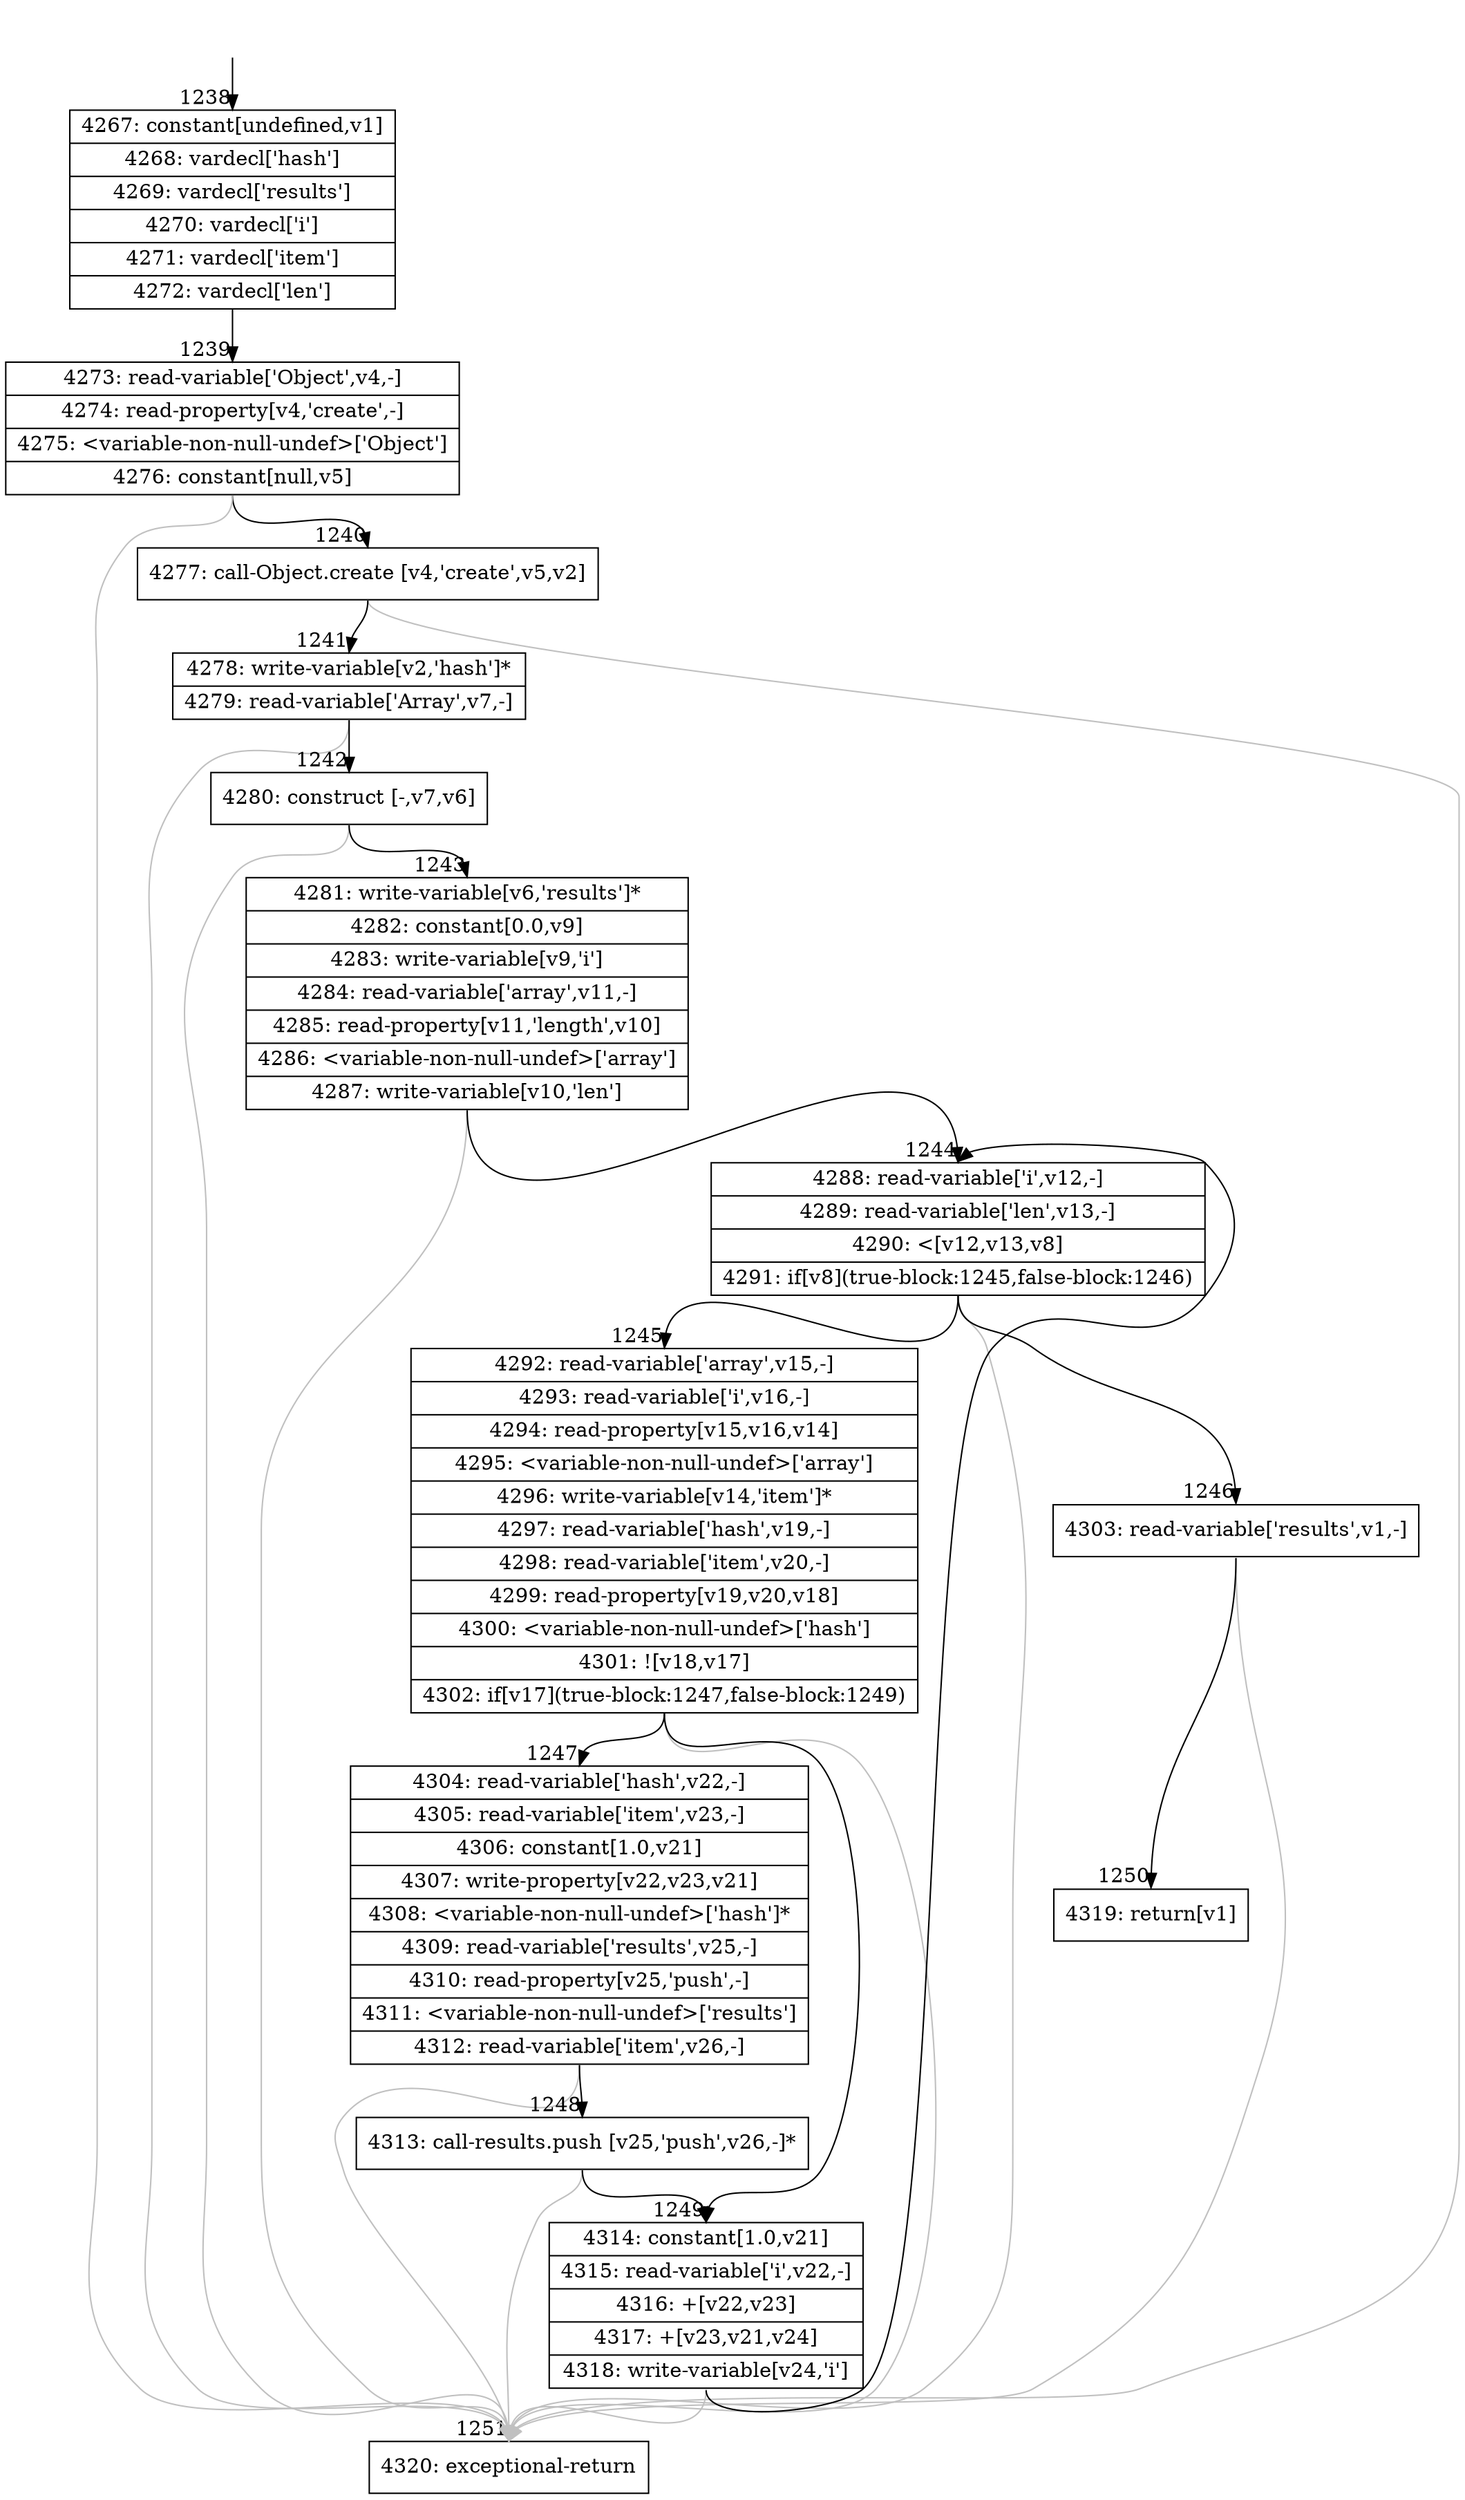 digraph {
rankdir="TD"
BB_entry68[shape=none,label=""];
BB_entry68 -> BB1238 [tailport=s, headport=n, headlabel="    1238"]
BB1238 [shape=record label="{4267: constant[undefined,v1]|4268: vardecl['hash']|4269: vardecl['results']|4270: vardecl['i']|4271: vardecl['item']|4272: vardecl['len']}" ] 
BB1238 -> BB1239 [tailport=s, headport=n, headlabel="      1239"]
BB1239 [shape=record label="{4273: read-variable['Object',v4,-]|4274: read-property[v4,'create',-]|4275: \<variable-non-null-undef\>['Object']|4276: constant[null,v5]}" ] 
BB1239 -> BB1240 [tailport=s, headport=n, headlabel="      1240"]
BB1239 -> BB1251 [tailport=s, headport=n, color=gray, headlabel="      1251"]
BB1240 [shape=record label="{4277: call-Object.create [v4,'create',v5,v2]}" ] 
BB1240 -> BB1241 [tailport=s, headport=n, headlabel="      1241"]
BB1240 -> BB1251 [tailport=s, headport=n, color=gray]
BB1241 [shape=record label="{4278: write-variable[v2,'hash']*|4279: read-variable['Array',v7,-]}" ] 
BB1241 -> BB1242 [tailport=s, headport=n, headlabel="      1242"]
BB1241 -> BB1251 [tailport=s, headport=n, color=gray]
BB1242 [shape=record label="{4280: construct [-,v7,v6]}" ] 
BB1242 -> BB1243 [tailport=s, headport=n, headlabel="      1243"]
BB1242 -> BB1251 [tailport=s, headport=n, color=gray]
BB1243 [shape=record label="{4281: write-variable[v6,'results']*|4282: constant[0.0,v9]|4283: write-variable[v9,'i']|4284: read-variable['array',v11,-]|4285: read-property[v11,'length',v10]|4286: \<variable-non-null-undef\>['array']|4287: write-variable[v10,'len']}" ] 
BB1243 -> BB1244 [tailport=s, headport=n, headlabel="      1244"]
BB1243 -> BB1251 [tailport=s, headport=n, color=gray]
BB1244 [shape=record label="{4288: read-variable['i',v12,-]|4289: read-variable['len',v13,-]|4290: \<[v12,v13,v8]|4291: if[v8](true-block:1245,false-block:1246)}" ] 
BB1244 -> BB1245 [tailport=s, headport=n, headlabel="      1245"]
BB1244 -> BB1246 [tailport=s, headport=n, headlabel="      1246"]
BB1244 -> BB1251 [tailport=s, headport=n, color=gray]
BB1245 [shape=record label="{4292: read-variable['array',v15,-]|4293: read-variable['i',v16,-]|4294: read-property[v15,v16,v14]|4295: \<variable-non-null-undef\>['array']|4296: write-variable[v14,'item']*|4297: read-variable['hash',v19,-]|4298: read-variable['item',v20,-]|4299: read-property[v19,v20,v18]|4300: \<variable-non-null-undef\>['hash']|4301: ![v18,v17]|4302: if[v17](true-block:1247,false-block:1249)}" ] 
BB1245 -> BB1247 [tailport=s, headport=n, headlabel="      1247"]
BB1245 -> BB1249 [tailport=s, headport=n, headlabel="      1249"]
BB1245 -> BB1251 [tailport=s, headport=n, color=gray]
BB1246 [shape=record label="{4303: read-variable['results',v1,-]}" ] 
BB1246 -> BB1250 [tailport=s, headport=n, headlabel="      1250"]
BB1246 -> BB1251 [tailport=s, headport=n, color=gray]
BB1247 [shape=record label="{4304: read-variable['hash',v22,-]|4305: read-variable['item',v23,-]|4306: constant[1.0,v21]|4307: write-property[v22,v23,v21]|4308: \<variable-non-null-undef\>['hash']*|4309: read-variable['results',v25,-]|4310: read-property[v25,'push',-]|4311: \<variable-non-null-undef\>['results']|4312: read-variable['item',v26,-]}" ] 
BB1247 -> BB1248 [tailport=s, headport=n, headlabel="      1248"]
BB1247 -> BB1251 [tailport=s, headport=n, color=gray]
BB1248 [shape=record label="{4313: call-results.push [v25,'push',v26,-]*}" ] 
BB1248 -> BB1249 [tailport=s, headport=n]
BB1248 -> BB1251 [tailport=s, headport=n, color=gray]
BB1249 [shape=record label="{4314: constant[1.0,v21]|4315: read-variable['i',v22,-]|4316: +[v22,v23]|4317: +[v23,v21,v24]|4318: write-variable[v24,'i']}" ] 
BB1249 -> BB1244 [tailport=s, headport=n]
BB1249 -> BB1251 [tailport=s, headport=n, color=gray]
BB1250 [shape=record label="{4319: return[v1]}" ] 
BB1251 [shape=record label="{4320: exceptional-return}" ] 
//#$~ 2024
}
